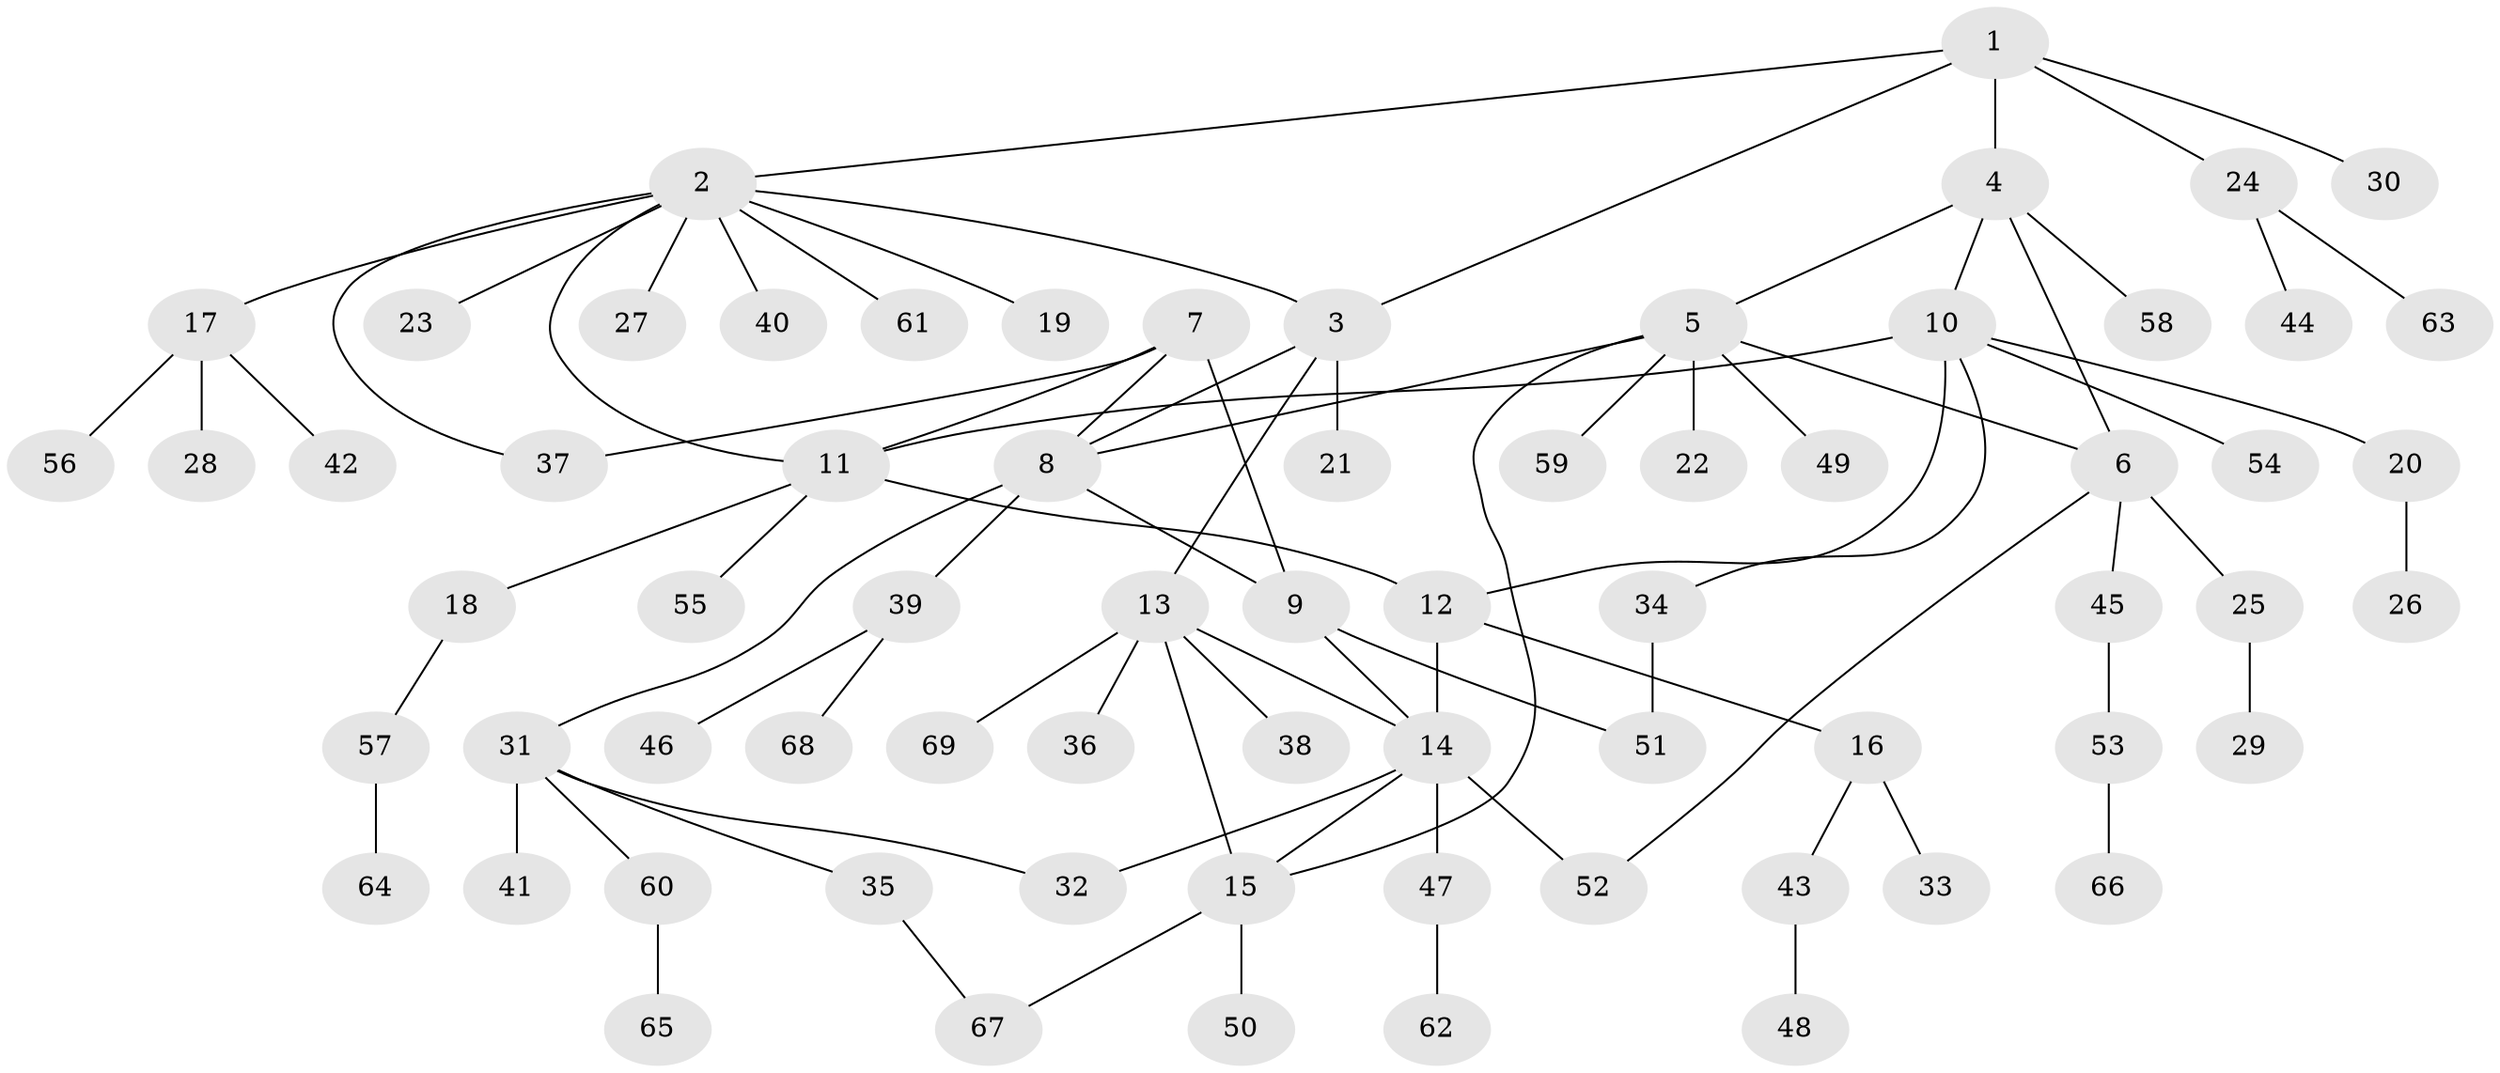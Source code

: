 // coarse degree distribution, {8: 0.020833333333333332, 9: 0.020833333333333332, 4: 0.10416666666666667, 6: 0.020833333333333332, 5: 0.0625, 7: 0.0625, 3: 0.041666666666666664, 2: 0.14583333333333334, 1: 0.5208333333333334}
// Generated by graph-tools (version 1.1) at 2025/24/03/03/25 07:24:11]
// undirected, 69 vertices, 84 edges
graph export_dot {
graph [start="1"]
  node [color=gray90,style=filled];
  1;
  2;
  3;
  4;
  5;
  6;
  7;
  8;
  9;
  10;
  11;
  12;
  13;
  14;
  15;
  16;
  17;
  18;
  19;
  20;
  21;
  22;
  23;
  24;
  25;
  26;
  27;
  28;
  29;
  30;
  31;
  32;
  33;
  34;
  35;
  36;
  37;
  38;
  39;
  40;
  41;
  42;
  43;
  44;
  45;
  46;
  47;
  48;
  49;
  50;
  51;
  52;
  53;
  54;
  55;
  56;
  57;
  58;
  59;
  60;
  61;
  62;
  63;
  64;
  65;
  66;
  67;
  68;
  69;
  1 -- 2;
  1 -- 3;
  1 -- 4;
  1 -- 24;
  1 -- 30;
  2 -- 3;
  2 -- 11;
  2 -- 17;
  2 -- 19;
  2 -- 23;
  2 -- 27;
  2 -- 37;
  2 -- 40;
  2 -- 61;
  3 -- 8;
  3 -- 13;
  3 -- 21;
  4 -- 5;
  4 -- 6;
  4 -- 10;
  4 -- 58;
  5 -- 6;
  5 -- 8;
  5 -- 15;
  5 -- 22;
  5 -- 49;
  5 -- 59;
  6 -- 25;
  6 -- 45;
  6 -- 52;
  7 -- 8;
  7 -- 9;
  7 -- 11;
  7 -- 37;
  8 -- 9;
  8 -- 31;
  8 -- 39;
  9 -- 14;
  9 -- 51;
  10 -- 11;
  10 -- 12;
  10 -- 20;
  10 -- 34;
  10 -- 54;
  11 -- 12;
  11 -- 18;
  11 -- 55;
  12 -- 14;
  12 -- 16;
  13 -- 14;
  13 -- 15;
  13 -- 36;
  13 -- 38;
  13 -- 69;
  14 -- 15;
  14 -- 32;
  14 -- 47;
  14 -- 52;
  15 -- 50;
  15 -- 67;
  16 -- 33;
  16 -- 43;
  17 -- 28;
  17 -- 42;
  17 -- 56;
  18 -- 57;
  20 -- 26;
  24 -- 44;
  24 -- 63;
  25 -- 29;
  31 -- 32;
  31 -- 35;
  31 -- 41;
  31 -- 60;
  34 -- 51;
  35 -- 67;
  39 -- 46;
  39 -- 68;
  43 -- 48;
  45 -- 53;
  47 -- 62;
  53 -- 66;
  57 -- 64;
  60 -- 65;
}
